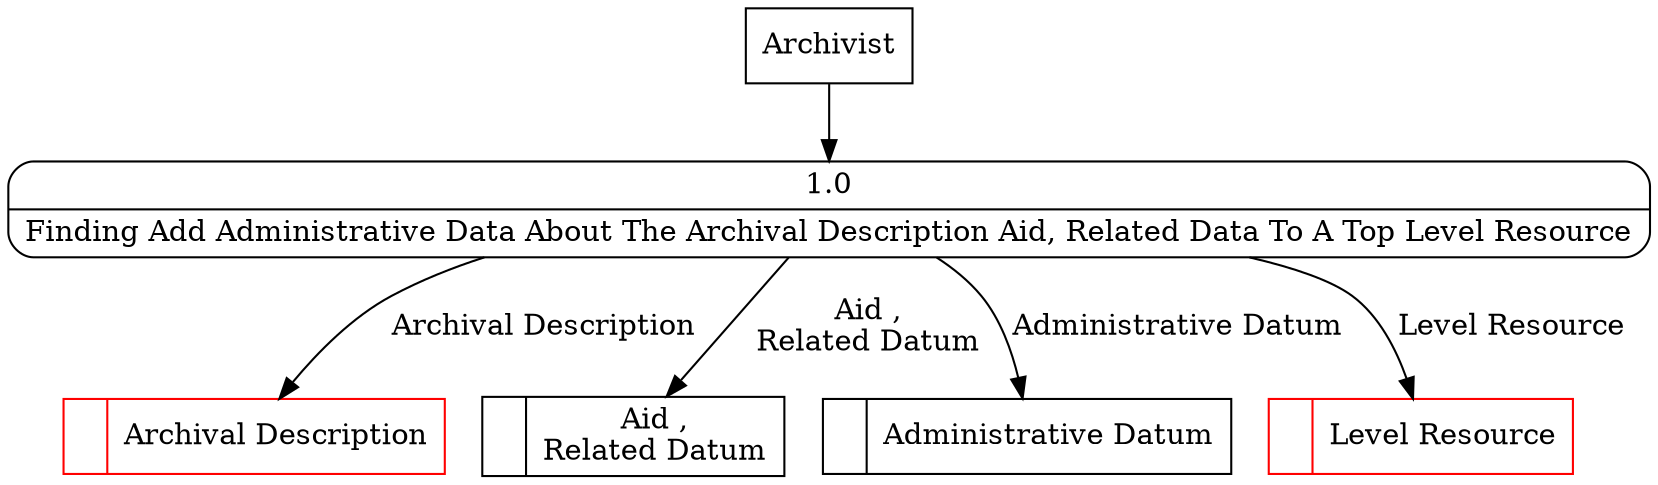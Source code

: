 digraph dfd2{ 
node[shape=record]
200 [label="<f0>  |<f1> Archival Description " color=red];
201 [label="<f0>  |<f1> Aid ,\nRelated Datum " ];
202 [label="<f0>  |<f1> Administrative Datum " ];
203 [label="<f0>  |<f1> Level Resource " color=red];
204 [label="Archivist" shape=box];
205 [label="{<f0> 1.0|<f1> Finding Add Administrative Data About The Archival Description Aid, Related Data To A Top Level Resource }" shape=Mrecord];
204 -> 205
205 -> 202 [label="Administrative Datum"]
205 -> 200 [label="Archival Description"]
205 -> 201 [label="Aid ,\nRelated Datum"]
205 -> 203 [label="Level Resource"]
}